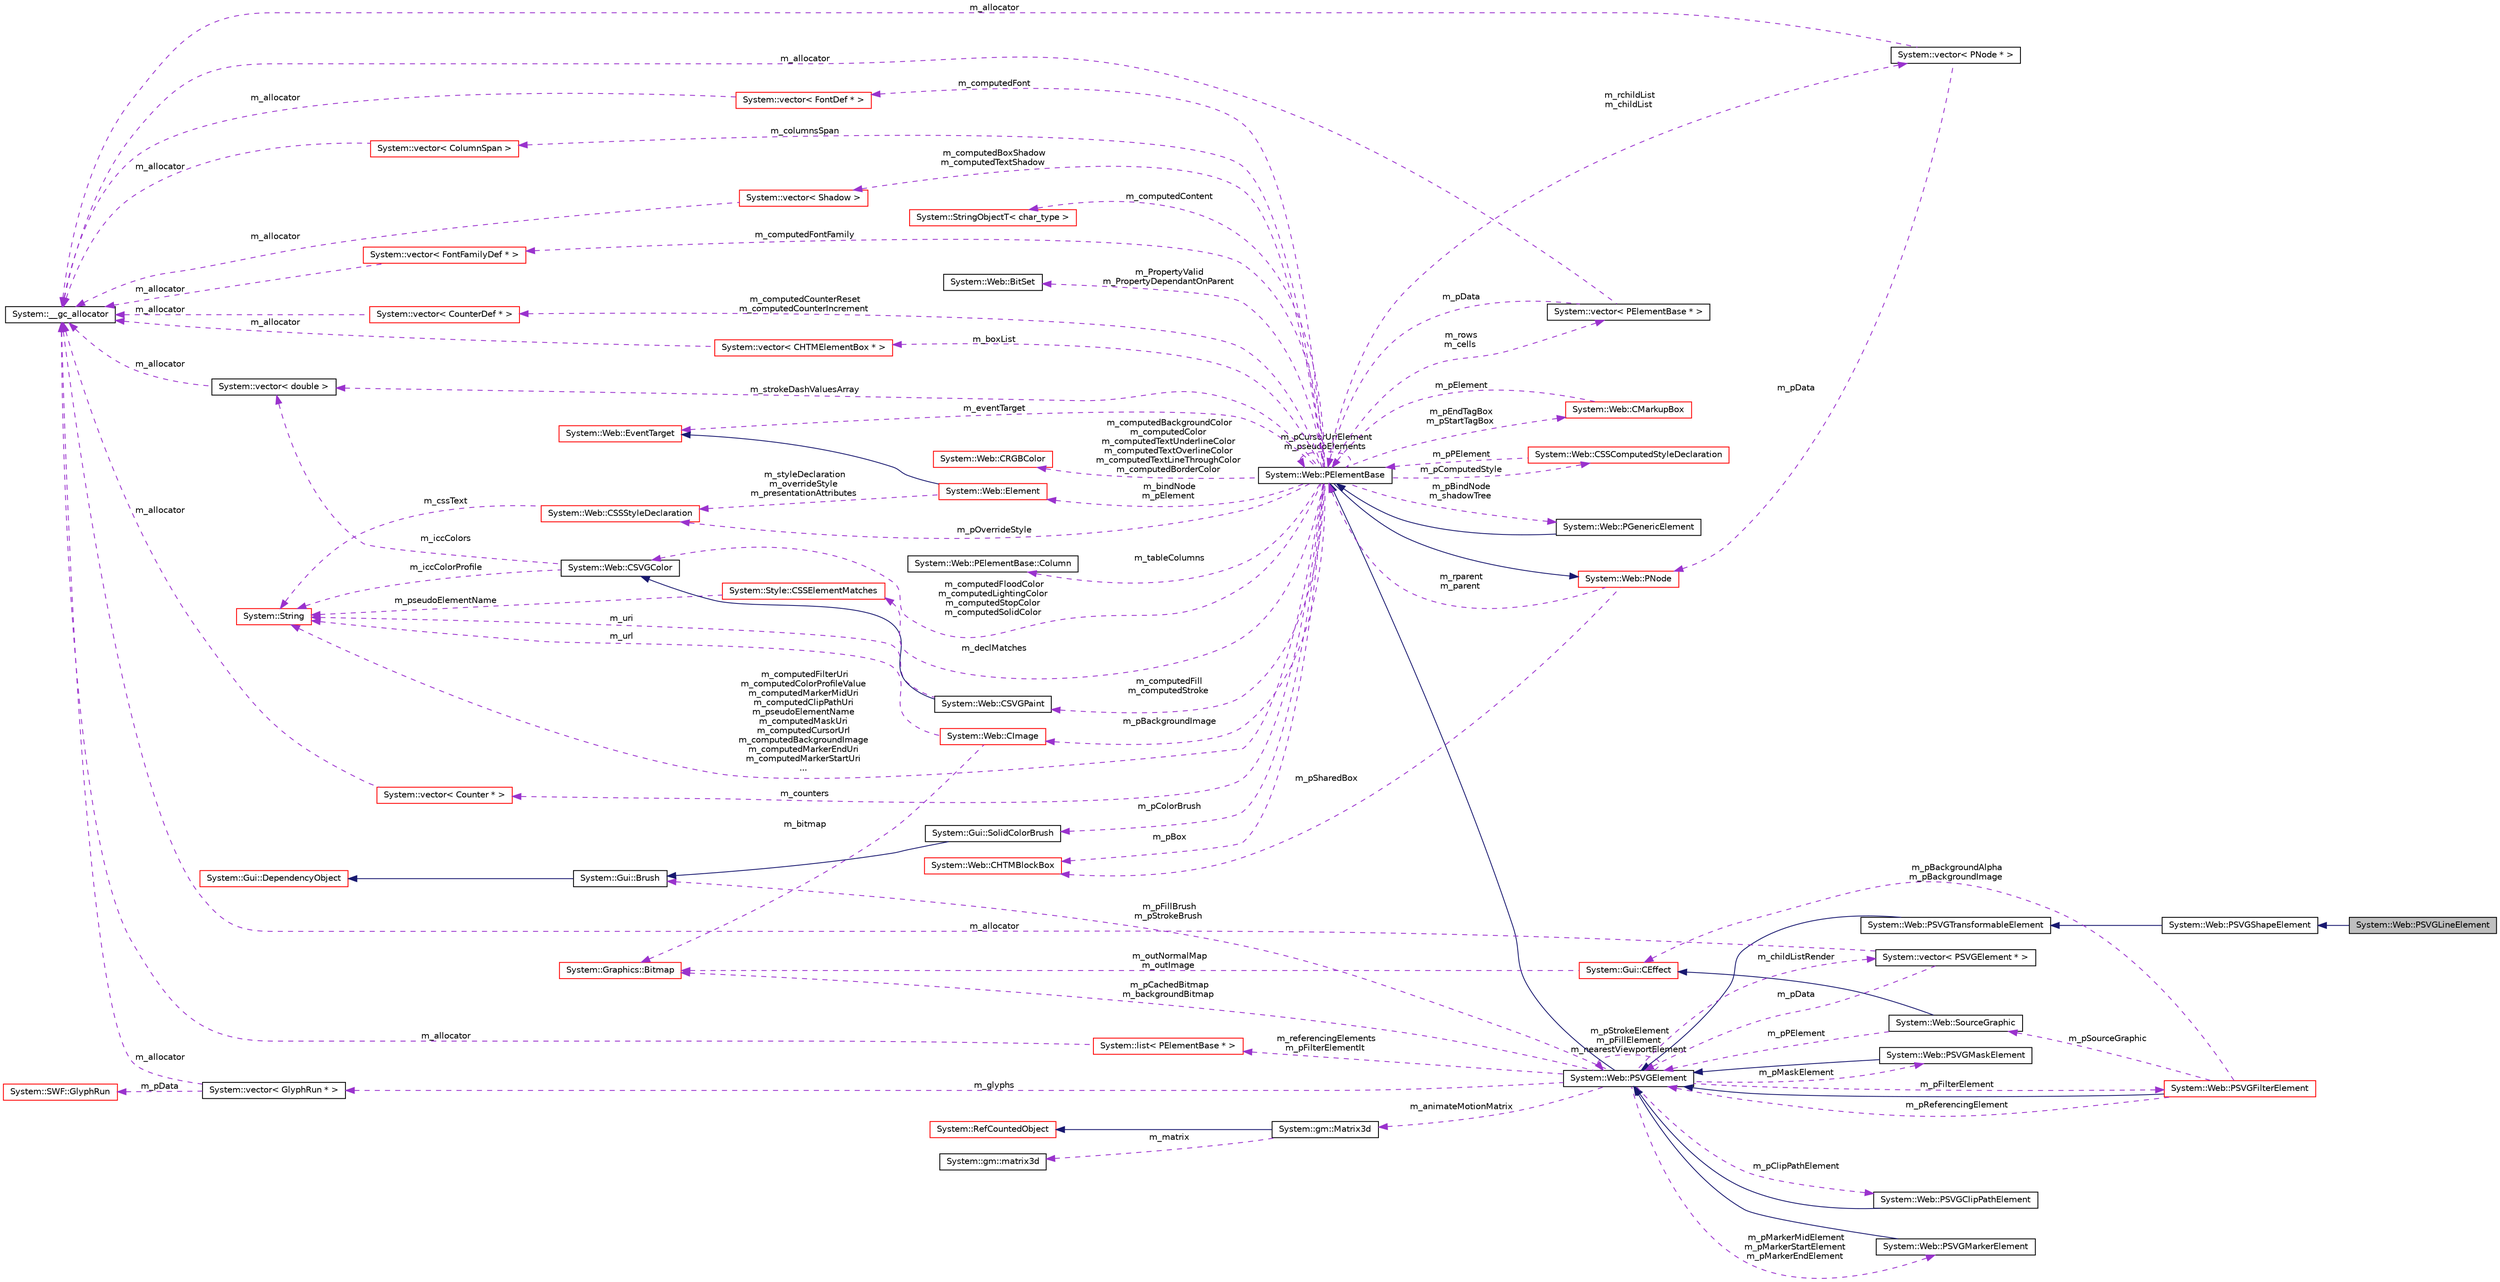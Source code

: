 digraph G
{
  edge [fontname="Helvetica",fontsize="10",labelfontname="Helvetica",labelfontsize="10"];
  node [fontname="Helvetica",fontsize="10",shape=record];
  rankdir="LR";
  Node1 [label="System::Web::PSVGLineElement",height=0.2,width=0.4,color="black", fillcolor="grey75", style="filled" fontcolor="black"];
  Node2 -> Node1 [dir="back",color="midnightblue",fontsize="10",style="solid",fontname="Helvetica"];
  Node2 [label="System::Web::PSVGShapeElement",height=0.2,width=0.4,color="black", fillcolor="white", style="filled",URL="$class_system_1_1_web_1_1_p_s_v_g_shape_element.html"];
  Node3 -> Node2 [dir="back",color="midnightblue",fontsize="10",style="solid",fontname="Helvetica"];
  Node3 [label="System::Web::PSVGTransformableElement",height=0.2,width=0.4,color="black", fillcolor="white", style="filled",URL="$class_system_1_1_web_1_1_p_s_v_g_transformable_element.html"];
  Node4 -> Node3 [dir="back",color="midnightblue",fontsize="10",style="solid",fontname="Helvetica"];
  Node4 [label="System::Web::PSVGElement",height=0.2,width=0.4,color="black", fillcolor="white", style="filled",URL="$class_system_1_1_web_1_1_p_s_v_g_element.html"];
  Node5 -> Node4 [dir="back",color="midnightblue",fontsize="10",style="solid",fontname="Helvetica"];
  Node5 [label="System::Web::PElementBase",height=0.2,width=0.4,color="black", fillcolor="white", style="filled",URL="$class_system_1_1_web_1_1_p_element_base.html"];
  Node6 -> Node5 [dir="back",color="midnightblue",fontsize="10",style="solid",fontname="Helvetica"];
  Node6 [label="System::Web::PNode",height=0.2,width=0.4,color="red", fillcolor="white", style="filled",URL="$class_system_1_1_web_1_1_p_node.html"];
  Node5 -> Node6 [dir="back",color="darkorchid3",fontsize="10",style="dashed",label=" m_rparent\nm_parent" ,fontname="Helvetica"];
  Node7 -> Node6 [dir="back",color="darkorchid3",fontsize="10",style="dashed",label=" m_pSharedBox" ,fontname="Helvetica"];
  Node7 [label="System::Web::CHTMBlockBox",height=0.2,width=0.4,color="red", fillcolor="white", style="filled",URL="$class_system_1_1_web_1_1_c_h_t_m_block_box.html"];
  Node8 -> Node5 [dir="back",color="darkorchid3",fontsize="10",style="dashed",label=" m_eventTarget" ,fontname="Helvetica"];
  Node8 [label="System::Web::EventTarget",height=0.2,width=0.4,color="red", fillcolor="white", style="filled",URL="$class_system_1_1_web_1_1_event_target.html"];
  Node9 -> Node5 [dir="back",color="darkorchid3",fontsize="10",style="dashed",label=" m_computedBackgroundColor\nm_computedColor\nm_computedTextUnderlineColor\nm_computedTextOverlineColor\nm_computedTextLineThroughColor\nm_computedBorderColor" ,fontname="Helvetica"];
  Node9 [label="System::Web::CRGBColor",height=0.2,width=0.4,color="red", fillcolor="white", style="filled",URL="$class_system_1_1_web_1_1_c_r_g_b_color.html"];
  Node10 -> Node5 [dir="back",color="darkorchid3",fontsize="10",style="dashed",label=" m_computedCounterReset\nm_computedCounterIncrement" ,fontname="Helvetica"];
  Node10 [label="System::vector\< CounterDef * \>",height=0.2,width=0.4,color="red", fillcolor="white", style="filled",URL="$class_system_1_1vector.html"];
  Node11 -> Node10 [dir="back",color="darkorchid3",fontsize="10",style="dashed",label=" m_allocator" ,fontname="Helvetica"];
  Node11 [label="System::__gc_allocator",height=0.2,width=0.4,color="black", fillcolor="white", style="filled",URL="$class_system_1_1____gc__allocator.html"];
  Node12 -> Node5 [dir="back",color="darkorchid3",fontsize="10",style="dashed",label=" m_boxList" ,fontname="Helvetica"];
  Node12 [label="System::vector\< CHTMElementBox * \>",height=0.2,width=0.4,color="red", fillcolor="white", style="filled",URL="$class_system_1_1vector.html"];
  Node11 -> Node12 [dir="back",color="darkorchid3",fontsize="10",style="dashed",label=" m_allocator" ,fontname="Helvetica"];
  Node13 -> Node5 [dir="back",color="darkorchid3",fontsize="10",style="dashed",label=" m_counters" ,fontname="Helvetica"];
  Node13 [label="System::vector\< Counter * \>",height=0.2,width=0.4,color="red", fillcolor="white", style="filled",URL="$class_system_1_1vector.html"];
  Node11 -> Node13 [dir="back",color="darkorchid3",fontsize="10",style="dashed",label=" m_allocator" ,fontname="Helvetica"];
  Node14 -> Node5 [dir="back",color="darkorchid3",fontsize="10",style="dashed",label=" m_tableColumns" ,fontname="Helvetica"];
  Node14 [label="System::Web::PElementBase::Column",height=0.2,width=0.4,color="black", fillcolor="white", style="filled",URL="$struct_system_1_1_web_1_1_p_element_base_1_1_column.html"];
  Node15 -> Node5 [dir="back",color="darkorchid3",fontsize="10",style="dashed",label=" m_pBackgroundImage" ,fontname="Helvetica"];
  Node15 [label="System::Web::CImage",height=0.2,width=0.4,color="red", fillcolor="white", style="filled",URL="$class_system_1_1_web_1_1_c_image.html"];
  Node16 -> Node15 [dir="back",color="darkorchid3",fontsize="10",style="dashed",label=" m_url" ,fontname="Helvetica"];
  Node16 [label="System::String",height=0.2,width=0.4,color="red", fillcolor="white", style="filled",URL="$class_system_1_1_string.html"];
  Node17 -> Node15 [dir="back",color="darkorchid3",fontsize="10",style="dashed",label=" m_bitmap" ,fontname="Helvetica"];
  Node17 [label="System::Graphics::Bitmap",height=0.2,width=0.4,color="red", fillcolor="white", style="filled",URL="$class_system_1_1_graphics_1_1_bitmap.html"];
  Node18 -> Node5 [dir="back",color="darkorchid3",fontsize="10",style="dashed",label=" m_pEndTagBox\nm_pStartTagBox" ,fontname="Helvetica"];
  Node18 [label="System::Web::CMarkupBox",height=0.2,width=0.4,color="red", fillcolor="white", style="filled",URL="$class_system_1_1_web_1_1_c_markup_box.html"];
  Node5 -> Node18 [dir="back",color="darkorchid3",fontsize="10",style="dashed",label=" m_pElement" ,fontname="Helvetica"];
  Node19 -> Node5 [dir="back",color="darkorchid3",fontsize="10",style="dashed",label=" m_rows\nm_cells" ,fontname="Helvetica"];
  Node19 [label="System::vector\< PElementBase * \>",height=0.2,width=0.4,color="black", fillcolor="white", style="filled",URL="$class_system_1_1vector.html"];
  Node11 -> Node19 [dir="back",color="darkorchid3",fontsize="10",style="dashed",label=" m_allocator" ,fontname="Helvetica"];
  Node5 -> Node19 [dir="back",color="darkorchid3",fontsize="10",style="dashed",label=" m_pData" ,fontname="Helvetica"];
  Node20 -> Node5 [dir="back",color="darkorchid3",fontsize="10",style="dashed",label=" m_computedFill\nm_computedStroke" ,fontname="Helvetica"];
  Node20 [label="System::Web::CSVGPaint",height=0.2,width=0.4,color="black", fillcolor="white", style="filled",URL="$class_system_1_1_web_1_1_c_s_v_g_paint.html"];
  Node21 -> Node20 [dir="back",color="midnightblue",fontsize="10",style="solid",fontname="Helvetica"];
  Node21 [label="System::Web::CSVGColor",height=0.2,width=0.4,color="black", fillcolor="white", style="filled",URL="$class_system_1_1_web_1_1_c_s_v_g_color.html"];
  Node16 -> Node21 [dir="back",color="darkorchid3",fontsize="10",style="dashed",label=" m_iccColorProfile" ,fontname="Helvetica"];
  Node22 -> Node21 [dir="back",color="darkorchid3",fontsize="10",style="dashed",label=" m_iccColors" ,fontname="Helvetica"];
  Node22 [label="System::vector\< double \>",height=0.2,width=0.4,color="black", fillcolor="white", style="filled",URL="$class_system_1_1vector.html"];
  Node11 -> Node22 [dir="back",color="darkorchid3",fontsize="10",style="dashed",label=" m_allocator" ,fontname="Helvetica"];
  Node16 -> Node20 [dir="back",color="darkorchid3",fontsize="10",style="dashed",label=" m_uri" ,fontname="Helvetica"];
  Node23 -> Node5 [dir="back",color="darkorchid3",fontsize="10",style="dashed",label=" m_computedFont" ,fontname="Helvetica"];
  Node23 [label="System::vector\< FontDef * \>",height=0.2,width=0.4,color="red", fillcolor="white", style="filled",URL="$class_system_1_1vector.html"];
  Node11 -> Node23 [dir="back",color="darkorchid3",fontsize="10",style="dashed",label=" m_allocator" ,fontname="Helvetica"];
  Node24 -> Node5 [dir="back",color="darkorchid3",fontsize="10",style="dashed",label=" m_columnsSpan" ,fontname="Helvetica"];
  Node24 [label="System::vector\< ColumnSpan \>",height=0.2,width=0.4,color="red", fillcolor="white", style="filled",URL="$class_system_1_1vector.html"];
  Node11 -> Node24 [dir="back",color="darkorchid3",fontsize="10",style="dashed",label=" m_allocator" ,fontname="Helvetica"];
  Node25 -> Node5 [dir="back",color="darkorchid3",fontsize="10",style="dashed",label=" m_pComputedStyle" ,fontname="Helvetica"];
  Node25 [label="System::Web::CSSComputedStyleDeclaration",height=0.2,width=0.4,color="red", fillcolor="white", style="filled",URL="$class_system_1_1_web_1_1_c_s_s_computed_style_declaration.html"];
  Node5 -> Node25 [dir="back",color="darkorchid3",fontsize="10",style="dashed",label=" m_pPElement" ,fontname="Helvetica"];
  Node26 -> Node5 [dir="back",color="darkorchid3",fontsize="10",style="dashed",label=" m_rchildList\nm_childList" ,fontname="Helvetica"];
  Node26 [label="System::vector\< PNode * \>",height=0.2,width=0.4,color="black", fillcolor="white", style="filled",URL="$class_system_1_1vector.html"];
  Node11 -> Node26 [dir="back",color="darkorchid3",fontsize="10",style="dashed",label=" m_allocator" ,fontname="Helvetica"];
  Node6 -> Node26 [dir="back",color="darkorchid3",fontsize="10",style="dashed",label=" m_pData" ,fontname="Helvetica"];
  Node16 -> Node5 [dir="back",color="darkorchid3",fontsize="10",style="dashed",label=" m_computedFilterUri\nm_computedColorProfileValue\nm_computedMarkerMidUri\nm_computedClipPathUri\nm_pseudoElementName\nm_computedMaskUri\nm_computedCursorUrl\nm_computedBackgroundImage\nm_computedMarkerEndUri\nm_computedMarkerStartUri\n..." ,fontname="Helvetica"];
  Node27 -> Node5 [dir="back",color="darkorchid3",fontsize="10",style="dashed",label=" m_pOverrideStyle" ,fontname="Helvetica"];
  Node27 [label="System::Web::CSSStyleDeclaration",height=0.2,width=0.4,color="red", fillcolor="white", style="filled",URL="$class_system_1_1_web_1_1_c_s_s_style_declaration.html"];
  Node16 -> Node27 [dir="back",color="darkorchid3",fontsize="10",style="dashed",label=" m_cssText" ,fontname="Helvetica"];
  Node28 -> Node5 [dir="back",color="darkorchid3",fontsize="10",style="dashed",label=" m_pBindNode\nm_shadowTree" ,fontname="Helvetica"];
  Node28 [label="System::Web::PGenericElement",height=0.2,width=0.4,color="black", fillcolor="white", style="filled",URL="$class_system_1_1_web_1_1_p_generic_element.html"];
  Node5 -> Node28 [dir="back",color="midnightblue",fontsize="10",style="solid",fontname="Helvetica"];
  Node21 -> Node5 [dir="back",color="darkorchid3",fontsize="10",style="dashed",label=" m_computedFloodColor\nm_computedLightingColor\nm_computedStopColor\nm_computedSolidColor" ,fontname="Helvetica"];
  Node29 -> Node5 [dir="back",color="darkorchid3",fontsize="10",style="dashed",label=" m_computedBoxShadow\nm_computedTextShadow" ,fontname="Helvetica"];
  Node29 [label="System::vector\< Shadow \>",height=0.2,width=0.4,color="red", fillcolor="white", style="filled",URL="$class_system_1_1vector.html"];
  Node11 -> Node29 [dir="back",color="darkorchid3",fontsize="10",style="dashed",label=" m_allocator" ,fontname="Helvetica"];
  Node30 -> Node5 [dir="back",color="darkorchid3",fontsize="10",style="dashed",label=" m_bindNode\nm_pElement" ,fontname="Helvetica"];
  Node30 [label="System::Web::Element",height=0.2,width=0.4,color="red", fillcolor="white", style="filled",URL="$class_system_1_1_web_1_1_element.html"];
  Node8 -> Node30 [dir="back",color="midnightblue",fontsize="10",style="solid",fontname="Helvetica"];
  Node27 -> Node30 [dir="back",color="darkorchid3",fontsize="10",style="dashed",label=" m_styleDeclaration\nm_overrideStyle\nm_presentationAttributes" ,fontname="Helvetica"];
  Node5 -> Node5 [dir="back",color="darkorchid3",fontsize="10",style="dashed",label=" m_pCursorUriElement\nm_pseudoElements" ,fontname="Helvetica"];
  Node7 -> Node5 [dir="back",color="darkorchid3",fontsize="10",style="dashed",label=" m_pBox" ,fontname="Helvetica"];
  Node22 -> Node5 [dir="back",color="darkorchid3",fontsize="10",style="dashed",label=" m_strokeDashValuesArray" ,fontname="Helvetica"];
  Node31 -> Node5 [dir="back",color="darkorchid3",fontsize="10",style="dashed",label=" m_computedContent" ,fontname="Helvetica"];
  Node31 [label="System::StringObjectT\< char_type \>",height=0.2,width=0.4,color="red", fillcolor="white", style="filled",URL="$class_system_1_1_string_object_t.html"];
  Node32 -> Node5 [dir="back",color="darkorchid3",fontsize="10",style="dashed",label=" m_computedFontFamily" ,fontname="Helvetica"];
  Node32 [label="System::vector\< FontFamilyDef * \>",height=0.2,width=0.4,color="red", fillcolor="white", style="filled",URL="$class_system_1_1vector.html"];
  Node11 -> Node32 [dir="back",color="darkorchid3",fontsize="10",style="dashed",label=" m_allocator" ,fontname="Helvetica"];
  Node33 -> Node5 [dir="back",color="darkorchid3",fontsize="10",style="dashed",label=" m_PropertyValid\nm_PropertyDependantOnParent" ,fontname="Helvetica"];
  Node33 [label="System::Web::BitSet",height=0.2,width=0.4,color="black", fillcolor="white", style="filled",URL="$class_system_1_1_web_1_1_bit_set.html"];
  Node34 -> Node5 [dir="back",color="darkorchid3",fontsize="10",style="dashed",label=" m_pColorBrush" ,fontname="Helvetica"];
  Node34 [label="System::Gui::SolidColorBrush",height=0.2,width=0.4,color="black", fillcolor="white", style="filled",URL="$class_system_1_1_gui_1_1_solid_color_brush.html"];
  Node35 -> Node34 [dir="back",color="midnightblue",fontsize="10",style="solid",fontname="Helvetica"];
  Node35 [label="System::Gui::Brush",height=0.2,width=0.4,color="black", fillcolor="white", style="filled",URL="$class_system_1_1_gui_1_1_brush.html"];
  Node36 -> Node35 [dir="back",color="midnightblue",fontsize="10",style="solid",fontname="Helvetica"];
  Node36 [label="System::Gui::DependencyObject",height=0.2,width=0.4,color="red", fillcolor="white", style="filled",URL="$class_system_1_1_gui_1_1_dependency_object.html"];
  Node37 -> Node5 [dir="back",color="darkorchid3",fontsize="10",style="dashed",label=" m_declMatches" ,fontname="Helvetica"];
  Node37 [label="System::Style::CSSElementMatches",height=0.2,width=0.4,color="red", fillcolor="white", style="filled",URL="$class_system_1_1_style_1_1_c_s_s_element_matches.html"];
  Node16 -> Node37 [dir="back",color="darkorchid3",fontsize="10",style="dashed",label=" m_pseudoElementName" ,fontname="Helvetica"];
  Node38 -> Node4 [dir="back",color="darkorchid3",fontsize="10",style="dashed",label=" m_glyphs" ,fontname="Helvetica"];
  Node38 [label="System::vector\< GlyphRun * \>",height=0.2,width=0.4,color="black", fillcolor="white", style="filled",URL="$class_system_1_1vector.html"];
  Node11 -> Node38 [dir="back",color="darkorchid3",fontsize="10",style="dashed",label=" m_allocator" ,fontname="Helvetica"];
  Node39 -> Node38 [dir="back",color="darkorchid3",fontsize="10",style="dashed",label=" m_pData" ,fontname="Helvetica"];
  Node39 [label="System::SWF::GlyphRun",height=0.2,width=0.4,color="red", fillcolor="white", style="filled",URL="$class_system_1_1_s_w_f_1_1_glyph_run.html"];
  Node40 -> Node4 [dir="back",color="darkorchid3",fontsize="10",style="dashed",label=" m_animateMotionMatrix" ,fontname="Helvetica"];
  Node40 [label="System::gm::Matrix3d",height=0.2,width=0.4,color="black", fillcolor="white", style="filled",URL="$class_system_1_1gm_1_1_matrix3d.html"];
  Node41 -> Node40 [dir="back",color="midnightblue",fontsize="10",style="solid",fontname="Helvetica"];
  Node41 [label="System::RefCountedObject",height=0.2,width=0.4,color="red", fillcolor="white", style="filled",URL="$class_system_1_1_ref_counted_object.html"];
  Node42 -> Node40 [dir="back",color="darkorchid3",fontsize="10",style="dashed",label=" m_matrix" ,fontname="Helvetica"];
  Node42 [label="System::gm::matrix3d",height=0.2,width=0.4,color="black", fillcolor="white", style="filled",URL="$class_system_1_1gm_1_1matrix3d.html"];
  Node35 -> Node4 [dir="back",color="darkorchid3",fontsize="10",style="dashed",label=" m_pFillBrush\nm_pStrokeBrush" ,fontname="Helvetica"];
  Node43 -> Node4 [dir="back",color="darkorchid3",fontsize="10",style="dashed",label=" m_pMaskElement" ,fontname="Helvetica"];
  Node43 [label="System::Web::PSVGMaskElement",height=0.2,width=0.4,color="black", fillcolor="white", style="filled",URL="$class_system_1_1_web_1_1_p_s_v_g_mask_element.html"];
  Node4 -> Node43 [dir="back",color="midnightblue",fontsize="10",style="solid",fontname="Helvetica"];
  Node44 -> Node4 [dir="back",color="darkorchid3",fontsize="10",style="dashed",label=" m_pFilterElement" ,fontname="Helvetica"];
  Node44 [label="System::Web::PSVGFilterElement",height=0.2,width=0.4,color="red", fillcolor="white", style="filled",URL="$class_system_1_1_web_1_1_p_s_v_g_filter_element.html"];
  Node4 -> Node44 [dir="back",color="midnightblue",fontsize="10",style="solid",fontname="Helvetica"];
  Node45 -> Node44 [dir="back",color="darkorchid3",fontsize="10",style="dashed",label=" m_pBackgroundAlpha\nm_pBackgroundImage" ,fontname="Helvetica"];
  Node45 [label="System::Gui::CEffect",height=0.2,width=0.4,color="red", fillcolor="white", style="filled",URL="$class_system_1_1_gui_1_1_c_effect.html"];
  Node17 -> Node45 [dir="back",color="darkorchid3",fontsize="10",style="dashed",label=" m_outNormalMap\nm_outImage" ,fontname="Helvetica"];
  Node46 -> Node44 [dir="back",color="darkorchid3",fontsize="10",style="dashed",label=" m_pSourceGraphic" ,fontname="Helvetica"];
  Node46 [label="System::Web::SourceGraphic",height=0.2,width=0.4,color="black", fillcolor="white", style="filled",URL="$class_system_1_1_web_1_1_source_graphic.html"];
  Node45 -> Node46 [dir="back",color="midnightblue",fontsize="10",style="solid",fontname="Helvetica"];
  Node4 -> Node46 [dir="back",color="darkorchid3",fontsize="10",style="dashed",label=" m_pPElement" ,fontname="Helvetica"];
  Node4 -> Node44 [dir="back",color="darkorchid3",fontsize="10",style="dashed",label=" m_pReferencingElement" ,fontname="Helvetica"];
  Node47 -> Node4 [dir="back",color="darkorchid3",fontsize="10",style="dashed",label=" m_pMarkerMidElement\nm_pMarkerStartElement\nm_pMarkerEndElement" ,fontname="Helvetica"];
  Node47 [label="System::Web::PSVGMarkerElement",height=0.2,width=0.4,color="black", fillcolor="white", style="filled",URL="$class_system_1_1_web_1_1_p_s_v_g_marker_element.html"];
  Node4 -> Node47 [dir="back",color="midnightblue",fontsize="10",style="solid",fontname="Helvetica"];
  Node48 -> Node4 [dir="back",color="darkorchid3",fontsize="10",style="dashed",label=" m_pClipPathElement" ,fontname="Helvetica"];
  Node48 [label="System::Web::PSVGClipPathElement",height=0.2,width=0.4,color="black", fillcolor="white", style="filled",URL="$class_system_1_1_web_1_1_p_s_v_g_clip_path_element.html"];
  Node4 -> Node48 [dir="back",color="midnightblue",fontsize="10",style="solid",fontname="Helvetica"];
  Node17 -> Node4 [dir="back",color="darkorchid3",fontsize="10",style="dashed",label=" m_pCachedBitmap\nm_backgroundBitmap" ,fontname="Helvetica"];
  Node49 -> Node4 [dir="back",color="darkorchid3",fontsize="10",style="dashed",label=" m_childListRender" ,fontname="Helvetica"];
  Node49 [label="System::vector\< PSVGElement * \>",height=0.2,width=0.4,color="black", fillcolor="white", style="filled",URL="$class_system_1_1vector.html"];
  Node11 -> Node49 [dir="back",color="darkorchid3",fontsize="10",style="dashed",label=" m_allocator" ,fontname="Helvetica"];
  Node4 -> Node49 [dir="back",color="darkorchid3",fontsize="10",style="dashed",label=" m_pData" ,fontname="Helvetica"];
  Node4 -> Node4 [dir="back",color="darkorchid3",fontsize="10",style="dashed",label=" m_pStrokeElement\nm_pFillElement\nm_nearestViewportElement" ,fontname="Helvetica"];
  Node50 -> Node4 [dir="back",color="darkorchid3",fontsize="10",style="dashed",label=" m_referencingElements\nm_pFilterElementIt" ,fontname="Helvetica"];
  Node50 [label="System::list\< PElementBase * \>",height=0.2,width=0.4,color="red", fillcolor="white", style="filled",URL="$class_system_1_1list.html"];
  Node11 -> Node50 [dir="back",color="darkorchid3",fontsize="10",style="dashed",label=" m_allocator" ,fontname="Helvetica"];
}

